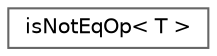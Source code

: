 digraph "Graphical Class Hierarchy"
{
 // LATEX_PDF_SIZE
  bgcolor="transparent";
  edge [fontname=Helvetica,fontsize=10,labelfontname=Helvetica,labelfontsize=10];
  node [fontname=Helvetica,fontsize=10,shape=box,height=0.2,width=0.4];
  rankdir="LR";
  Node0 [id="Node000000",label="isNotEqOp\< T \>",height=0.2,width=0.4,color="grey40", fillcolor="white", style="filled",URL="$structFoam_1_1isNotEqOp.html",tooltip=" "];
}
